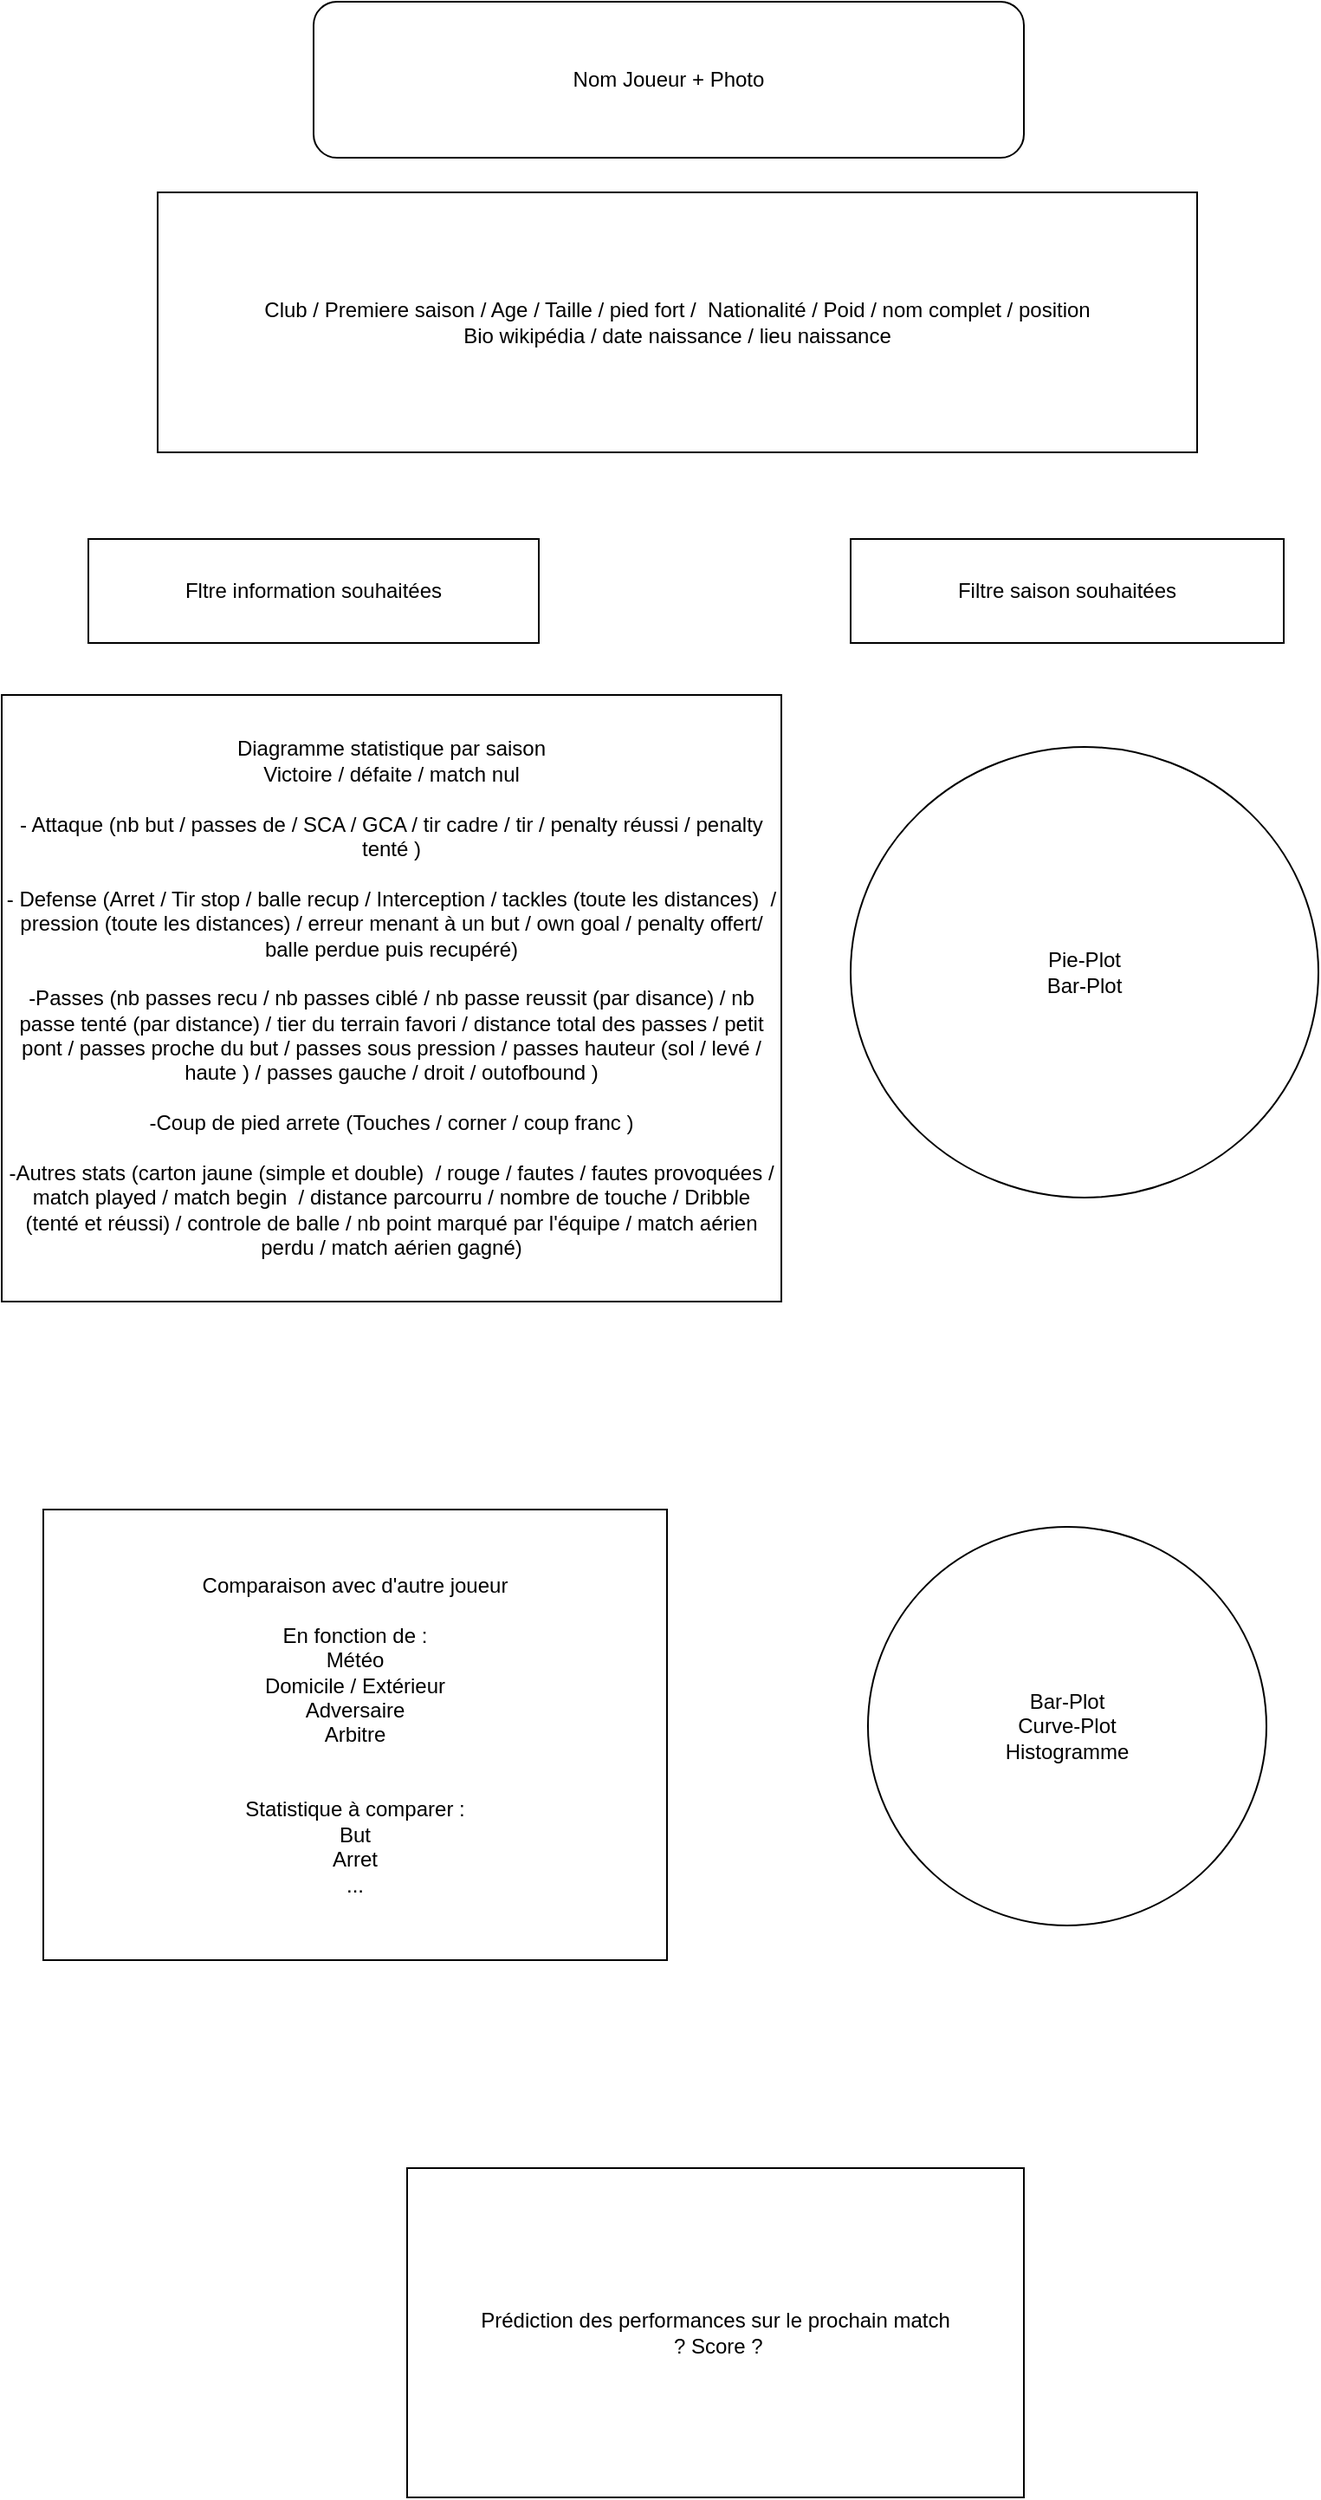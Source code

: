 <mxfile version="15.6.2" type="github" pages="5">
  <diagram id="CJeT1tJ7x54Fi_hEB8Cb" name="Joueur individuel">
    <mxGraphModel dx="1422" dy="780" grid="1" gridSize="10" guides="1" tooltips="1" connect="1" arrows="1" fold="1" page="1" pageScale="1" pageWidth="827" pageHeight="1169" math="0" shadow="0">
      <root>
        <mxCell id="0" />
        <mxCell id="1" parent="0" />
        <mxCell id="T6flxb1Yt9HdEaJh2tTV-1" value="&lt;div&gt;Club / Premiere saison / Age / Taille / pied fort /&amp;nbsp; Nationalité / Poid / nom complet / position&lt;br&gt;&lt;/div&gt;&lt;div&gt;Bio wikipédia / date naissance / lieu naissance&lt;br&gt;&lt;/div&gt;" style="rounded=0;whiteSpace=wrap;html=1;" parent="1" vertex="1">
          <mxGeometry x="120" y="120" width="600" height="150" as="geometry" />
        </mxCell>
        <mxCell id="T6flxb1Yt9HdEaJh2tTV-2" value="Nom Joueur + Photo" style="rounded=1;whiteSpace=wrap;html=1;" parent="1" vertex="1">
          <mxGeometry x="210" y="10" width="410" height="90" as="geometry" />
        </mxCell>
        <mxCell id="T6flxb1Yt9HdEaJh2tTV-3" value="&lt;div&gt;Diagramme statistique par saison&lt;/div&gt;&lt;div&gt;Victoire / défaite / match nul &lt;br&gt;&lt;/div&gt;&lt;div&gt;&lt;br&gt;&lt;/div&gt;&lt;div&gt;- Attaque (nb but / passes de / SCA / GCA / tir cadre / tir / penalty réussi / penalty tenté )&lt;/div&gt;&lt;div&gt;&lt;br&gt;&lt;/div&gt;&lt;div&gt;- Defense (Arret / Tir stop / balle recup / Interception / tackles (toute les distances)&amp;nbsp; / pression (toute les distances) / erreur menant à un but / own goal / penalty offert/ balle perdue puis recupéré)&lt;/div&gt;&lt;div&gt;&lt;br&gt;&lt;/div&gt;&lt;div&gt;-Passes (nb passes recu / nb passes ciblé / nb passe reussit (par disance) / nb passe tenté (par distance) / tier du terrain favori / distance total des passes / petit pont / passes proche du but / passes sous pression / passes hauteur (sol / levé / haute ) / passes gauche / droit / outofbound )&lt;/div&gt;&lt;div&gt;&lt;br&gt;&lt;/div&gt;&lt;div&gt;-Coup de pied arrete (Touches / corner / coup franc )&lt;/div&gt;&lt;div&gt;&lt;br&gt;&lt;/div&gt;&lt;div&gt;-Autres stats (carton jaune (simple et double)&amp;nbsp; / rouge / fautes / fautes provoquées / match played / match begin&amp;nbsp; / distance parcourru / nombre de touche / Dribble (tenté et réussi) / controle de balle / nb point marqué par l&#39;équipe / match aérien perdu / match aérien gagné)&lt;/div&gt;" style="whiteSpace=wrap;html=1;" parent="1" vertex="1">
          <mxGeometry x="30" y="410" width="450" height="350" as="geometry" />
        </mxCell>
        <mxCell id="T6flxb1Yt9HdEaJh2tTV-4" value="&lt;div&gt;Pie-Plot&lt;/div&gt;&lt;div&gt;Bar-Plot&lt;br&gt;&lt;/div&gt;" style="ellipse;whiteSpace=wrap;html=1;" parent="1" vertex="1">
          <mxGeometry x="520" y="440" width="270" height="260" as="geometry" />
        </mxCell>
        <mxCell id="T6flxb1Yt9HdEaJh2tTV-6" value="&lt;div&gt;Comparaison avec d&#39;autre joueur&lt;/div&gt;&lt;div&gt;&lt;br&gt;&lt;/div&gt;&lt;div&gt;En fonction de :&lt;/div&gt;&lt;div&gt;Météo &lt;br&gt;&lt;/div&gt;&lt;div&gt;Domicile / Extérieur &lt;br&gt;&lt;/div&gt;&lt;div&gt;Adversaire&lt;/div&gt;&lt;div&gt;Arbitre&lt;br&gt;&lt;/div&gt;&lt;div&gt;&lt;br&gt;&lt;/div&gt;&lt;div&gt;&lt;br&gt;&lt;/div&gt;&lt;div&gt;Statistique à comparer :&lt;/div&gt;&lt;div&gt;But&lt;/div&gt;&lt;div&gt;Arret&lt;/div&gt;&lt;div&gt;...&lt;br&gt;&lt;/div&gt;" style="whiteSpace=wrap;html=1;" parent="1" vertex="1">
          <mxGeometry x="54" y="880" width="360" height="260" as="geometry" />
        </mxCell>
        <mxCell id="T6flxb1Yt9HdEaJh2tTV-7" value="&lt;div&gt;Bar-Plot&lt;/div&gt;&lt;div&gt;Curve-Plot&lt;/div&gt;&lt;div&gt;Histogramme&lt;/div&gt;" style="ellipse;whiteSpace=wrap;html=1;aspect=fixed;" parent="1" vertex="1">
          <mxGeometry x="530" y="890" width="230" height="230" as="geometry" />
        </mxCell>
        <mxCell id="EqxOTxLDydkNr3TZTUX--1" value="Fltre information souhaitées" style="rounded=0;whiteSpace=wrap;html=1;" vertex="1" parent="1">
          <mxGeometry x="80" y="320" width="260" height="60" as="geometry" />
        </mxCell>
        <mxCell id="EqxOTxLDydkNr3TZTUX--3" value="Filtre saison souhaitées" style="whiteSpace=wrap;html=1;" vertex="1" parent="1">
          <mxGeometry x="520" y="320" width="250" height="60" as="geometry" />
        </mxCell>
        <mxCell id="EqxOTxLDydkNr3TZTUX--4" value="&lt;div&gt;Prédiction des performances sur le prochain match&lt;/div&gt;&lt;div&gt;&amp;nbsp;? Score ? &lt;br&gt;&lt;/div&gt;" style="whiteSpace=wrap;html=1;" vertex="1" parent="1">
          <mxGeometry x="264" y="1260" width="356" height="190" as="geometry" />
        </mxCell>
      </root>
    </mxGraphModel>
  </diagram>
  <diagram id="J2wsvkPznbtxQxk8MXnl" name="Club">
    <mxGraphModel dx="1422" dy="780" grid="1" gridSize="10" guides="1" tooltips="1" connect="1" arrows="1" fold="1" page="1" pageScale="1" pageWidth="827" pageHeight="1169" math="0" shadow="0">
      <root>
        <mxCell id="O2UlwO_TU60vwdgZH5u1-0" />
        <mxCell id="O2UlwO_TU60vwdgZH5u1-1" parent="O2UlwO_TU60vwdgZH5u1-0" />
        <mxCell id="O2UlwO_TU60vwdgZH5u1-2" value="Club&lt;span style=&quot;white-space: pre&quot;&gt; / Logo&lt;/span&gt;" style="rounded=0;whiteSpace=wrap;html=1;" parent="O2UlwO_TU60vwdgZH5u1-1" vertex="1">
          <mxGeometry x="240" y="20" width="390" height="70" as="geometry" />
        </mxCell>
        <mxCell id="O2UlwO_TU60vwdgZH5u1-3" value="&lt;div&gt;Wiki + Stade &lt;br&gt;&lt;/div&gt;&lt;div&gt;Ligue + Joueurs actuels+ Position dans la ligue &lt;br&gt;&lt;/div&gt;" style="rounded=0;whiteSpace=wrap;html=1;" parent="O2UlwO_TU60vwdgZH5u1-1" vertex="1">
          <mxGeometry x="120" y="130" width="600" height="100" as="geometry" />
        </mxCell>
        <mxCell id="UwXla9fPWS5Oq0Q5wBLE-0" value="&lt;div&gt;Par saison :&lt;/div&gt;&lt;div&gt;Nb victoire/defaite/Nul&lt;/div&gt;&lt;div&gt;&lt;br&gt;&lt;/div&gt;" style="rounded=0;whiteSpace=wrap;html=1;" parent="O2UlwO_TU60vwdgZH5u1-1" vertex="1">
          <mxGeometry x="120" y="320" width="330" height="170" as="geometry" />
        </mxCell>
        <mxCell id="UwXla9fPWS5Oq0Q5wBLE-1" value="Pie-Plot" style="ellipse;whiteSpace=wrap;html=1;aspect=fixed;" parent="O2UlwO_TU60vwdgZH5u1-1" vertex="1">
          <mxGeometry x="560" y="320" width="160" height="160" as="geometry" />
        </mxCell>
        <mxCell id="UwXla9fPWS5Oq0Q5wBLE-2" value="Comparaison avec d&#39;autre club" style="rounded=0;whiteSpace=wrap;html=1;" parent="O2UlwO_TU60vwdgZH5u1-1" vertex="1">
          <mxGeometry x="120" y="600" width="320" height="190" as="geometry" />
        </mxCell>
        <mxCell id="UwXla9fPWS5Oq0Q5wBLE-3" value="&lt;div&gt;Bar-plot &lt;br&gt;&lt;/div&gt;&lt;div&gt;Curve Plot&lt;br&gt;&lt;/div&gt;" style="ellipse;whiteSpace=wrap;html=1;aspect=fixed;" parent="O2UlwO_TU60vwdgZH5u1-1" vertex="1">
          <mxGeometry x="540" y="600" width="180" height="180" as="geometry" />
        </mxCell>
      </root>
    </mxGraphModel>
  </diagram>
  <diagram id="QALx4XxC9RKibcbLFy6L" name="Equipe national">
    <mxGraphModel dx="1422" dy="780" grid="1" gridSize="10" guides="1" tooltips="1" connect="1" arrows="1" fold="1" page="1" pageScale="1" pageWidth="827" pageHeight="1169" math="0" shadow="0">
      <root>
        <mxCell id="UeCi5dSH3mDtGEnz0G-X-0" />
        <mxCell id="UeCi5dSH3mDtGEnz0G-X-1" parent="UeCi5dSH3mDtGEnz0G-X-0" />
        <mxCell id="UeCi5dSH3mDtGEnz0G-X-2" value="Equipe nationale&lt;span style=&quot;white-space: pre&quot;&gt; / Drapeau&lt;/span&gt;" style="rounded=0;whiteSpace=wrap;html=1;" parent="UeCi5dSH3mDtGEnz0G-X-1" vertex="1">
          <mxGeometry x="240" y="20" width="390" height="70" as="geometry" />
        </mxCell>
        <mxCell id="UeCi5dSH3mDtGEnz0G-X-3" value="&lt;div&gt;Wiki + Stade &lt;br&gt;&lt;/div&gt;&lt;div&gt;Ligue + Joueurs actuels+ Position dans la ligue &lt;br&gt;&lt;/div&gt;" style="rounded=0;whiteSpace=wrap;html=1;" parent="UeCi5dSH3mDtGEnz0G-X-1" vertex="1">
          <mxGeometry x="120" y="120" width="600" height="100" as="geometry" />
        </mxCell>
        <mxCell id="UeCi5dSH3mDtGEnz0G-X-4" value="&lt;div&gt;Par saison :&lt;/div&gt;&lt;div&gt;Nb victoire/defaite/Nul&lt;/div&gt;&lt;div&gt;&lt;br&gt;&lt;/div&gt;" style="rounded=0;whiteSpace=wrap;html=1;" parent="UeCi5dSH3mDtGEnz0G-X-1" vertex="1">
          <mxGeometry x="120" y="320" width="330" height="170" as="geometry" />
        </mxCell>
        <mxCell id="UeCi5dSH3mDtGEnz0G-X-5" value="Pie-Plot" style="ellipse;whiteSpace=wrap;html=1;aspect=fixed;" parent="UeCi5dSH3mDtGEnz0G-X-1" vertex="1">
          <mxGeometry x="560" y="320" width="160" height="160" as="geometry" />
        </mxCell>
        <mxCell id="UeCi5dSH3mDtGEnz0G-X-6" value="Comparaison avec d&#39;autre club" style="rounded=0;whiteSpace=wrap;html=1;" parent="UeCi5dSH3mDtGEnz0G-X-1" vertex="1">
          <mxGeometry x="120" y="600" width="320" height="190" as="geometry" />
        </mxCell>
        <mxCell id="UeCi5dSH3mDtGEnz0G-X-7" value="&lt;div&gt;Bar-plot &lt;br&gt;&lt;/div&gt;&lt;div&gt;Curve Plot&lt;br&gt;&lt;/div&gt;" style="ellipse;whiteSpace=wrap;html=1;aspect=fixed;" parent="UeCi5dSH3mDtGEnz0G-X-1" vertex="1">
          <mxGeometry x="540" y="600" width="180" height="180" as="geometry" />
        </mxCell>
      </root>
    </mxGraphModel>
  </diagram>
  <diagram id="SVzB3-ABH7vbqYnZ-uSh" name="Sommaire / acceuil">
    <mxGraphModel dx="1422" dy="780" grid="1" gridSize="10" guides="1" tooltips="1" connect="1" arrows="1" fold="1" page="1" pageScale="1" pageWidth="827" pageHeight="1169" math="0" shadow="0">
      <root>
        <mxCell id="luFVuUY-q2KuwPfK-Spb-0" />
        <mxCell id="luFVuUY-q2KuwPfK-Spb-1" parent="luFVuUY-q2KuwPfK-Spb-0" />
        <mxCell id="luFVuUY-q2KuwPfK-Spb-2" value="Nom du site" style="rounded=1;whiteSpace=wrap;html=1;" parent="luFVuUY-q2KuwPfK-Spb-1" vertex="1">
          <mxGeometry x="160" y="20" width="520" height="60" as="geometry" />
        </mxCell>
        <mxCell id="luFVuUY-q2KuwPfK-Spb-4" value="&lt;div&gt;Trombinoscope des 5meilleurs joueurs par poste&lt;/div&gt;&lt;div&gt;Attaquant (nb but / passe décisive / tir cadré / SCA / GCA / Passe offensive)&lt;/div&gt;&lt;div&gt;Defenseur (Tir bloqué / Récupération / Passe defensive / Tackle réussis / préssure)&lt;/div&gt;&lt;div&gt;Milieu (Nombre passes / Nombre touche /&amp;nbsp; &lt;br&gt;&lt;/div&gt;&lt;div&gt;Gardien (Nb arret )&lt;/div&gt;&lt;div&gt;&lt;br&gt;&lt;/div&gt;&lt;div&gt;Meilleure Jeune (même critère) moins de 22 ans &lt;br&gt;&lt;/div&gt;" style="rounded=0;whiteSpace=wrap;html=1;" parent="luFVuUY-q2KuwPfK-Spb-1" vertex="1">
          <mxGeometry x="80" y="260" width="680" height="240" as="geometry" />
        </mxCell>
        <mxCell id="luFVuUY-q2KuwPfK-Spb-5" value="Filtre recherche de joueurs : Nom / Pos / Ligue / nationalité / Club" style="rounded=0;whiteSpace=wrap;html=1;" parent="luFVuUY-q2KuwPfK-Spb-1" vertex="1">
          <mxGeometry x="80" y="120" width="680" height="60" as="geometry" />
        </mxCell>
      </root>
    </mxGraphModel>
  </diagram>
  <diagram id="H8dRLno0wypabiDuHtBu" name="Structure">
    <mxGraphModel dx="1422" dy="780" grid="1" gridSize="10" guides="1" tooltips="1" connect="1" arrows="1" fold="1" page="1" pageScale="1" pageWidth="827" pageHeight="1169" math="0" shadow="0">
      <root>
        <mxCell id="uTRIDlf3aOCsrLRiGXDf-0" />
        <mxCell id="uTRIDlf3aOCsrLRiGXDf-1" parent="uTRIDlf3aOCsrLRiGXDf-0" />
        <mxCell id="uTRIDlf3aOCsrLRiGXDf-16" style="edgeStyle=orthogonalEdgeStyle;rounded=0;orthogonalLoop=1;jettySize=auto;html=1;" edge="1" parent="uTRIDlf3aOCsrLRiGXDf-1" source="uTRIDlf3aOCsrLRiGXDf-3">
          <mxGeometry relative="1" as="geometry">
            <mxPoint x="414" y="290" as="targetPoint" />
          </mxGeometry>
        </mxCell>
        <mxCell id="uTRIDlf3aOCsrLRiGXDf-3" value="Scrapping Fbref / Wiki / Météo" style="rounded=0;whiteSpace=wrap;html=1;" vertex="1" parent="uTRIDlf3aOCsrLRiGXDf-1">
          <mxGeometry x="294" y="160" width="240" height="80" as="geometry" />
        </mxCell>
        <mxCell id="uTRIDlf3aOCsrLRiGXDf-4" value="" style="rounded=0;whiteSpace=wrap;html=1;" vertex="1" parent="uTRIDlf3aOCsrLRiGXDf-1">
          <mxGeometry x="95" y="290" width="650" height="480" as="geometry" />
        </mxCell>
        <mxCell id="uTRIDlf3aOCsrLRiGXDf-5" value="&lt;div&gt;&lt;b&gt;Objectif :&lt;/b&gt;&lt;/div&gt;&lt;div&gt;Outil afin de visualiser les compétences et performances individuels, de chaque club, de chaque équipe nationale.&lt;/div&gt;&lt;div&gt;Permettre la comparaison entre deux joueurs ou deux clubs, ou deux équipes nationale.&lt;/div&gt;&lt;div&gt;Réaliser une prédiction de la performance (Score de performance ??) sur le prochain match.&lt;/div&gt;&lt;div&gt;Afin les meilleurs joueurs du moment dans chaque poste, et ainsi afin l&#39;équipe meilleur mondialement, par ligue, par nation.&lt;br&gt;&lt;/div&gt;" style="rounded=1;whiteSpace=wrap;html=1;" vertex="1" parent="uTRIDlf3aOCsrLRiGXDf-1">
          <mxGeometry x="80" y="20" width="680" height="120" as="geometry" />
        </mxCell>
        <mxCell id="uTRIDlf3aOCsrLRiGXDf-12" style="edgeStyle=orthogonalEdgeStyle;rounded=0;orthogonalLoop=1;jettySize=auto;html=1;entryX=0.5;entryY=0;entryDx=0;entryDy=0;" edge="1" parent="uTRIDlf3aOCsrLRiGXDf-1" source="uTRIDlf3aOCsrLRiGXDf-6" target="uTRIDlf3aOCsrLRiGXDf-7">
          <mxGeometry relative="1" as="geometry" />
        </mxCell>
        <mxCell id="uTRIDlf3aOCsrLRiGXDf-6" value="Data Bricks" style="rounded=0;whiteSpace=wrap;html=1;" vertex="1" parent="uTRIDlf3aOCsrLRiGXDf-1">
          <mxGeometry x="286" y="300" width="256" height="70" as="geometry" />
        </mxCell>
        <mxCell id="uTRIDlf3aOCsrLRiGXDf-13" style="edgeStyle=orthogonalEdgeStyle;rounded=0;orthogonalLoop=1;jettySize=auto;html=1;" edge="1" parent="uTRIDlf3aOCsrLRiGXDf-1" source="uTRIDlf3aOCsrLRiGXDf-7" target="uTRIDlf3aOCsrLRiGXDf-8">
          <mxGeometry relative="1" as="geometry" />
        </mxCell>
        <mxCell id="uTRIDlf3aOCsrLRiGXDf-7" value="Kafka" style="rounded=0;whiteSpace=wrap;html=1;" vertex="1" parent="uTRIDlf3aOCsrLRiGXDf-1">
          <mxGeometry x="343" y="420" width="141" height="50" as="geometry" />
        </mxCell>
        <mxCell id="uTRIDlf3aOCsrLRiGXDf-14" style="edgeStyle=orthogonalEdgeStyle;rounded=0;orthogonalLoop=1;jettySize=auto;html=1;entryX=0.5;entryY=0;entryDx=0;entryDy=0;" edge="1" parent="uTRIDlf3aOCsrLRiGXDf-1" source="uTRIDlf3aOCsrLRiGXDf-8" target="uTRIDlf3aOCsrLRiGXDf-9">
          <mxGeometry relative="1" as="geometry" />
        </mxCell>
        <mxCell id="uTRIDlf3aOCsrLRiGXDf-8" value="Spark" style="rounded=0;whiteSpace=wrap;html=1;" vertex="1" parent="uTRIDlf3aOCsrLRiGXDf-1">
          <mxGeometry x="351" y="540" width="126" height="60" as="geometry" />
        </mxCell>
        <mxCell id="uTRIDlf3aOCsrLRiGXDf-15" style="edgeStyle=orthogonalEdgeStyle;rounded=0;orthogonalLoop=1;jettySize=auto;html=1;" edge="1" parent="uTRIDlf3aOCsrLRiGXDf-1" source="uTRIDlf3aOCsrLRiGXDf-9" target="uTRIDlf3aOCsrLRiGXDf-10">
          <mxGeometry relative="1" as="geometry" />
        </mxCell>
        <mxCell id="uTRIDlf3aOCsrLRiGXDf-9" value="Mongo/Elactic search" style="rounded=0;whiteSpace=wrap;html=1;" vertex="1" parent="uTRIDlf3aOCsrLRiGXDf-1">
          <mxGeometry x="354" y="660" width="120" height="60" as="geometry" />
        </mxCell>
        <mxCell id="uTRIDlf3aOCsrLRiGXDf-10" value="DataVis sur Flask" style="rounded=0;whiteSpace=wrap;html=1;" vertex="1" parent="uTRIDlf3aOCsrLRiGXDf-1">
          <mxGeometry x="331" y="810" width="166" height="100" as="geometry" />
        </mxCell>
      </root>
    </mxGraphModel>
  </diagram>
</mxfile>
